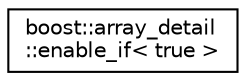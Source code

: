 digraph "Graphical Class Hierarchy"
{
  edge [fontname="Helvetica",fontsize="10",labelfontname="Helvetica",labelfontsize="10"];
  node [fontname="Helvetica",fontsize="10",shape=record];
  rankdir="LR";
  Node1 [label="boost::array_detail\l::enable_if\< true \>",height=0.2,width=0.4,color="black", fillcolor="white", style="filled",URL="$structboost_1_1array__detail_1_1enable__if_3_01true_01_4.html"];
}
